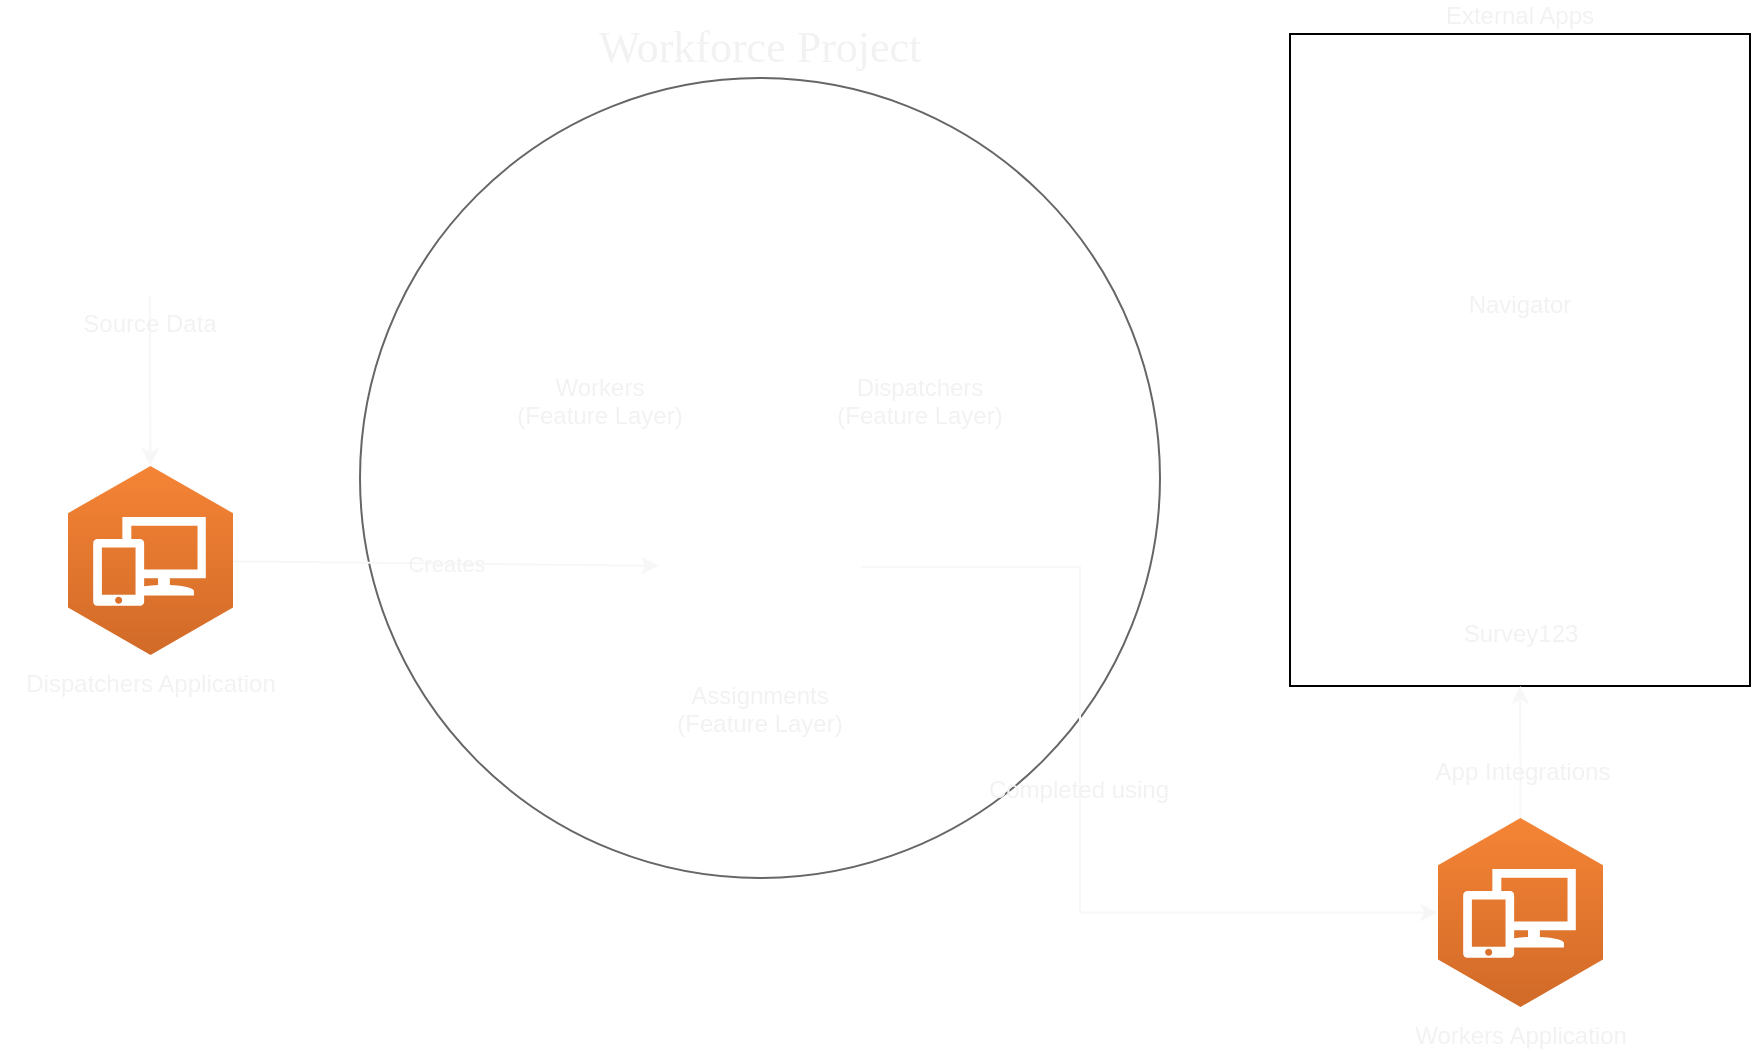 <mxfile version="11.1.4" type="device"><diagram name="Page-1" id="dd472eb7-4b8b-5cd9-a60b-b15522922e76"><mxGraphModel dx="1086" dy="848" grid="1" gridSize="10" guides="1" tooltips="1" connect="1" arrows="1" fold="1" page="1" pageScale="1" pageWidth="1100" pageHeight="850" background="#ffffff" math="0" shadow="0"><root><mxCell id="0"/><mxCell id="1" parent="0"/><mxCell id="fkv-4YadNPSkAr4I_wWO-13" value="" style="group;labelPosition=center;verticalLabelPosition=top;align=center;verticalAlign=bottom;fillColor=none;strokeColor=#FFFFFF;fontColor=#F2F2F2;labelBackgroundColor=none;rounded=0;glass=0;" parent="1" vertex="1" connectable="0"><mxGeometry x="795" y="158" width="230" height="326" as="geometry"/></mxCell><mxCell id="fkv-4YadNPSkAr4I_wWO-12" value="External Apps" style="rounded=0;whiteSpace=wrap;html=1;labelPosition=center;verticalLabelPosition=top;align=center;verticalAlign=bottom;fontColor=#F2F2F2;labelBackgroundColor=none;fillColor=none;" parent="fkv-4YadNPSkAr4I_wWO-13" vertex="1"><mxGeometry width="230" height="326" as="geometry"/></mxCell><mxCell id="fkv-4YadNPSkAr4I_wWO-5" value="Navigator" style="shape=image;imageAspect=0;aspect=fixed;verticalLabelPosition=bottom;verticalAlign=top;image=https://www.esri.com/content/dam/esrisites/common/icons/product-logos/Navigator.png;fontColor=#F2F2F2;labelBackgroundColor=none;" parent="fkv-4YadNPSkAr4I_wWO-13" vertex="1"><mxGeometry x="60" y="11.568" width="110" height="110" as="geometry"/></mxCell><mxCell id="fkv-4YadNPSkAr4I_wWO-4" value="Survey123" style="shape=image;imageAspect=0;aspect=fixed;verticalLabelPosition=bottom;verticalAlign=top;image=https://images-na.ssl-images-amazon.com/images/I/61ot3Cx98aL.png;fontColor=#F2F2F2;labelBackgroundColor=none;" parent="fkv-4YadNPSkAr4I_wWO-13" vertex="1"><mxGeometry x="60" y="175" width="111" height="111" as="geometry"/></mxCell><mxCell id="374e34682ed331ee-1" value="Workforce Project" style="ellipse;whiteSpace=wrap;html=1;rounded=0;shadow=0;dashed=0;comic=0;fontFamily=Verdana;fontSize=22;fontColor=#F2F2F2;fillColor=none;strokeColor=#666666;labelPosition=center;verticalLabelPosition=top;align=center;verticalAlign=bottom;labelBackgroundColor=none;" parent="1" vertex="1"><mxGeometry x="330" y="180" width="400" height="400" as="geometry"/></mxCell><mxCell id="fkv-4YadNPSkAr4I_wWO-1" value="Workers&#10;(Feature Layer)" style="shape=image;imageAspect=0;aspect=fixed;verticalLabelPosition=bottom;verticalAlign=top;image=https://cdn2.iconfinder.com/data/icons/web-design-development-vol-5-9/512/Cloud_gps_location_map_server_up-512.png;fontColor=#F2F2F2;labelBackgroundColor=none;" parent="1" vertex="1"><mxGeometry x="399.5" y="220" width="101" height="101" as="geometry"/></mxCell><mxCell id="fkv-4YadNPSkAr4I_wWO-2" value="Dispatchers&#10;(Feature Layer)" style="shape=image;imageAspect=0;aspect=fixed;verticalLabelPosition=bottom;verticalAlign=top;image=https://cdn2.iconfinder.com/data/icons/web-design-development-vol-5-9/512/Cloud_gps_location_map_server_up-512.png;fontColor=#F2F2F2;labelBackgroundColor=none;" parent="1" vertex="1"><mxGeometry x="559.5" y="220" width="101" height="101" as="geometry"/></mxCell><mxCell id="aL_tIzbLYm-txGUdSDIh-5" style="edgeStyle=orthogonalEdgeStyle;rounded=0;orthogonalLoop=1;jettySize=auto;html=1;entryX=0;entryY=0.5;entryDx=0;entryDy=0;entryPerimeter=0;fontColor=#F2F2F2;labelBackgroundColor=none;strokeColor=#F7F7F7;" edge="1" parent="1" source="fkv-4YadNPSkAr4I_wWO-3" target="aL_tIzbLYm-txGUdSDIh-4"><mxGeometry relative="1" as="geometry"><Array as="points"><mxPoint x="690" y="425"/><mxPoint x="690" y="597"/></Array></mxGeometry></mxCell><mxCell id="aL_tIzbLYm-txGUdSDIh-8" value="Completed using" style="text;html=1;resizable=0;points=[];align=center;verticalAlign=middle;labelBackgroundColor=none;fontColor=#F2F2F2;" vertex="1" connectable="0" parent="aL_tIzbLYm-txGUdSDIh-5"><mxGeometry x="-0.047" y="-1" relative="1" as="geometry"><mxPoint y="1" as="offset"/></mxGeometry></mxCell><mxCell id="fkv-4YadNPSkAr4I_wWO-3" value="Assignments&#10;(Feature Layer)" style="shape=image;imageAspect=0;aspect=fixed;verticalLabelPosition=bottom;verticalAlign=top;image=https://cdn2.iconfinder.com/data/icons/web-design-development-vol-5-9/512/Cloud_gps_location_map_server_up-512.png;fontColor=#F2F2F2;labelBackgroundColor=none;" parent="1" vertex="1"><mxGeometry x="479.5" y="374" width="101" height="101" as="geometry"/></mxCell><mxCell id="aL_tIzbLYm-txGUdSDIh-2" style="edgeStyle=orthogonalEdgeStyle;rounded=0;orthogonalLoop=1;jettySize=auto;html=1;fontColor=#F2F2F2;labelBackgroundColor=none;strokeColor=#F7F7F7;" edge="1" parent="1" source="fkv-4YadNPSkAr4I_wWO-10" target="aL_tIzbLYm-txGUdSDIh-1"><mxGeometry relative="1" as="geometry"/></mxCell><mxCell id="fkv-4YadNPSkAr4I_wWO-10" value="Source Data" style="shape=image;imageAspect=0;aspect=fixed;verticalLabelPosition=bottom;verticalAlign=top;image=https://www.caspio.com/wp-content/uploads/2015/05/caspio-features-illustr_cloud-data_3_2x.png;fontColor=#F2F2F2;labelBackgroundColor=none;" parent="1" vertex="1"><mxGeometry x="150" y="180" width="150" height="109" as="geometry"/></mxCell><mxCell id="aL_tIzbLYm-txGUdSDIh-3" value="Creates" style="rounded=0;orthogonalLoop=1;jettySize=auto;html=1;fontColor=#F2F2F2;labelBackgroundColor=none;strokeColor=#F7F7F7;" edge="1" parent="1" source="aL_tIzbLYm-txGUdSDIh-1" target="fkv-4YadNPSkAr4I_wWO-3"><mxGeometry relative="1" as="geometry"/></mxCell><mxCell id="aL_tIzbLYm-txGUdSDIh-1" value="Dispatchers Application" style="outlineConnect=0;dashed=0;verticalLabelPosition=bottom;verticalAlign=top;align=center;html=1;shape=mxgraph.aws3.workspaces;fillColor=#D16A28;gradientColor=#F58435;gradientDirection=north;fontColor=#F2F2F2;labelBackgroundColor=none;" vertex="1" parent="1"><mxGeometry x="184" y="374" width="82.5" height="94.5" as="geometry"/></mxCell><mxCell id="aL_tIzbLYm-txGUdSDIh-6" style="edgeStyle=none;rounded=0;orthogonalLoop=1;jettySize=auto;html=1;fontColor=#F2F2F2;labelBackgroundColor=none;strokeColor=#F7F7F7;" edge="1" parent="1" source="aL_tIzbLYm-txGUdSDIh-4" target="fkv-4YadNPSkAr4I_wWO-12"><mxGeometry relative="1" as="geometry"/></mxCell><mxCell id="aL_tIzbLYm-txGUdSDIh-7" value="App Integrations" style="text;html=1;resizable=0;points=[];align=center;verticalAlign=middle;labelBackgroundColor=none;fontColor=#F2F2F2;" vertex="1" connectable="0" parent="aL_tIzbLYm-txGUdSDIh-6"><mxGeometry x="-0.293" y="-1" relative="1" as="geometry"><mxPoint as="offset"/></mxGeometry></mxCell><mxCell id="aL_tIzbLYm-txGUdSDIh-4" value="Workers Application" style="outlineConnect=0;dashed=0;verticalLabelPosition=bottom;verticalAlign=top;align=center;html=1;shape=mxgraph.aws3.workspaces;fillColor=#D16A28;gradientColor=#F58435;gradientDirection=north;fontColor=#F2F2F2;labelBackgroundColor=none;" vertex="1" parent="1"><mxGeometry x="869" y="550" width="82.5" height="94.5" as="geometry"/></mxCell></root></mxGraphModel></diagram></mxfile>
